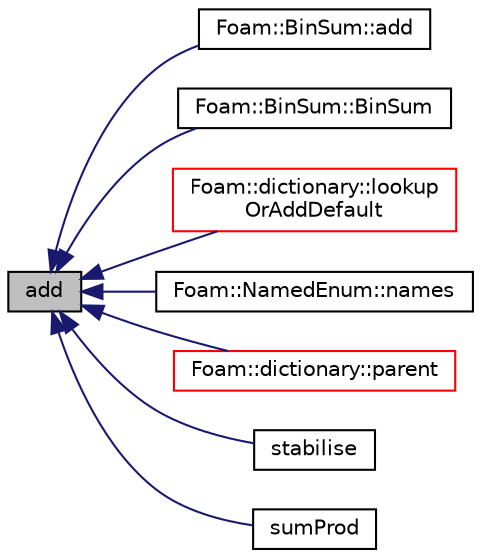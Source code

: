 digraph "add"
{
  bgcolor="transparent";
  edge [fontname="Helvetica",fontsize="10",labelfontname="Helvetica",labelfontsize="10"];
  node [fontname="Helvetica",fontsize="10",shape=record];
  rankdir="LR";
  Node1 [label="add",height=0.2,width=0.4,color="black", fillcolor="grey75", style="filled", fontcolor="black"];
  Node1 -> Node2 [dir="back",color="midnightblue",fontsize="10",style="solid",fontname="Helvetica"];
  Node2 [label="Foam::BinSum::add",height=0.2,width=0.4,color="black",URL="$a00127.html#a41e0562e8ef5c2d57c1ffe19c3f9d6fc"];
  Node1 -> Node3 [dir="back",color="midnightblue",fontsize="10",style="solid",fontname="Helvetica"];
  Node3 [label="Foam::BinSum::BinSum",height=0.2,width=0.4,color="black",URL="$a00127.html#a0418d57b79311830c02a326d7ff1dea7",tooltip="Construct given min, max, delta and data. "];
  Node1 -> Node4 [dir="back",color="midnightblue",fontsize="10",style="solid",fontname="Helvetica"];
  Node4 [label="Foam::dictionary::lookup\lOrAddDefault",height=0.2,width=0.4,color="red",URL="$a00526.html#aadafaae6847668979f5ce540f62d6e62",tooltip="Find and return a T, if not found return the given. "];
  Node1 -> Node5 [dir="back",color="midnightblue",fontsize="10",style="solid",fontname="Helvetica"];
  Node5 [label="Foam::NamedEnum::names",height=0.2,width=0.4,color="black",URL="$a01603.html#a7350da3a0edd92cd11e6c479c9967dc8"];
  Node1 -> Node6 [dir="back",color="midnightblue",fontsize="10",style="solid",fontname="Helvetica"];
  Node6 [label="Foam::dictionary::parent",height=0.2,width=0.4,color="red",URL="$a00526.html#ae6b88b98ddfc41d9336fd0b81f428d68",tooltip="Return the parent dictionary. "];
  Node1 -> Node7 [dir="back",color="midnightblue",fontsize="10",style="solid",fontname="Helvetica"];
  Node7 [label="stabilise",height=0.2,width=0.4,color="black",URL="$a10887.html#a270a6e85e72839baab10952b097fbef9"];
  Node1 -> Node8 [dir="back",color="midnightblue",fontsize="10",style="solid",fontname="Helvetica"];
  Node8 [label="sumProd",height=0.2,width=0.4,color="black",URL="$a10887.html#a5b480f6156c25bef4de87d86094e87ea"];
}
